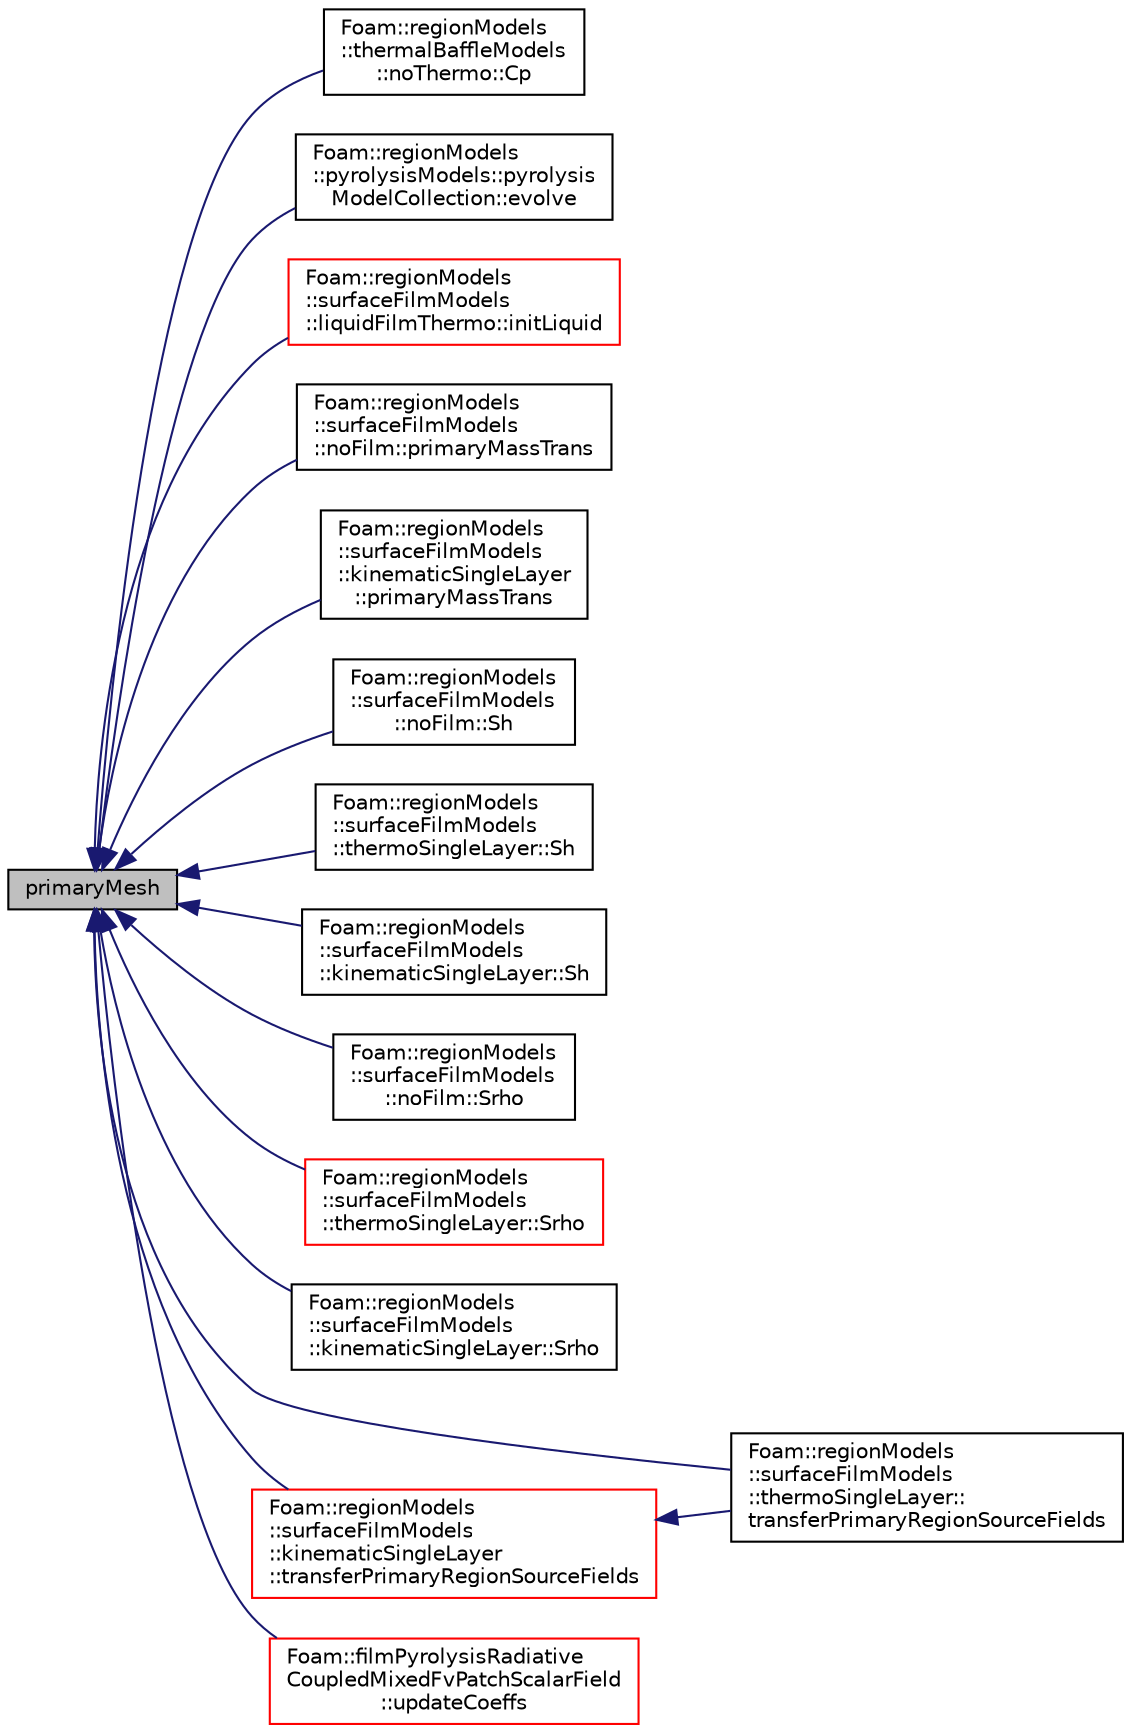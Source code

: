 digraph "primaryMesh"
{
  bgcolor="transparent";
  edge [fontname="Helvetica",fontsize="10",labelfontname="Helvetica",labelfontsize="10"];
  node [fontname="Helvetica",fontsize="10",shape=record];
  rankdir="LR";
  Node1 [label="primaryMesh",height=0.2,width=0.4,color="black", fillcolor="grey75", style="filled", fontcolor="black"];
  Node1 -> Node2 [dir="back",color="midnightblue",fontsize="10",style="solid",fontname="Helvetica"];
  Node2 [label="Foam::regionModels\l::thermalBaffleModels\l::noThermo::Cp",height=0.2,width=0.4,color="black",URL="$a01700.html#a64af6076b376461399d8dac9d9e3072c",tooltip="Return the film specific heat capacity [J/kg/K]. "];
  Node1 -> Node3 [dir="back",color="midnightblue",fontsize="10",style="solid",fontname="Helvetica"];
  Node3 [label="Foam::regionModels\l::pyrolysisModels::pyrolysis\lModelCollection::evolve",height=0.2,width=0.4,color="black",URL="$a02098.html#a9e3bb886209d951167cd385c1ffe0b00",tooltip="Evolve regions. "];
  Node1 -> Node4 [dir="back",color="midnightblue",fontsize="10",style="solid",fontname="Helvetica"];
  Node4 [label="Foam::regionModels\l::surfaceFilmModels\l::liquidFilmThermo::initLiquid",height=0.2,width=0.4,color="red",URL="$a01391.html#a5673e50c4f933c26fce60fdc3fb74323",tooltip="Initialise the liquid pointer. "];
  Node1 -> Node5 [dir="back",color="midnightblue",fontsize="10",style="solid",fontname="Helvetica"];
  Node5 [label="Foam::regionModels\l::surfaceFilmModels\l::noFilm::primaryMassTrans",height=0.2,width=0.4,color="black",URL="$a01646.html#adf0ca2b263241fbaad781ee8f429cb2c",tooltip="Return mass transfer source - Eulerian phase only. "];
  Node1 -> Node6 [dir="back",color="midnightblue",fontsize="10",style="solid",fontname="Helvetica"];
  Node6 [label="Foam::regionModels\l::surfaceFilmModels\l::kinematicSingleLayer\l::primaryMassTrans",height=0.2,width=0.4,color="black",URL="$a01266.html#adf0ca2b263241fbaad781ee8f429cb2c",tooltip="Return mass transfer source - Eulerian phase only. "];
  Node1 -> Node7 [dir="back",color="midnightblue",fontsize="10",style="solid",fontname="Helvetica"];
  Node7 [label="Foam::regionModels\l::surfaceFilmModels\l::noFilm::Sh",height=0.2,width=0.4,color="black",URL="$a01646.html#a425e4d0baae7f276c62bf285bbc8f1a8",tooltip="Return enthalpy source - Eulerian phase only. "];
  Node1 -> Node8 [dir="back",color="midnightblue",fontsize="10",style="solid",fontname="Helvetica"];
  Node8 [label="Foam::regionModels\l::surfaceFilmModels\l::thermoSingleLayer::Sh",height=0.2,width=0.4,color="black",URL="$a02689.html#a425e4d0baae7f276c62bf285bbc8f1a8",tooltip="Return enthalpy source - Eulerian phase only. "];
  Node1 -> Node9 [dir="back",color="midnightblue",fontsize="10",style="solid",fontname="Helvetica"];
  Node9 [label="Foam::regionModels\l::surfaceFilmModels\l::kinematicSingleLayer::Sh",height=0.2,width=0.4,color="black",URL="$a01266.html#a425e4d0baae7f276c62bf285bbc8f1a8",tooltip="Return enthalpy source - Eulerian phase only. "];
  Node1 -> Node10 [dir="back",color="midnightblue",fontsize="10",style="solid",fontname="Helvetica"];
  Node10 [label="Foam::regionModels\l::surfaceFilmModels\l::noFilm::Srho",height=0.2,width=0.4,color="black",URL="$a01646.html#a0d934b56b1d65fceffbe07a692719aa2",tooltip="Return total mass source - Eulerian phase only. "];
  Node1 -> Node11 [dir="back",color="midnightblue",fontsize="10",style="solid",fontname="Helvetica"];
  Node11 [label="Foam::regionModels\l::surfaceFilmModels\l::thermoSingleLayer::Srho",height=0.2,width=0.4,color="red",URL="$a02689.html#a0d934b56b1d65fceffbe07a692719aa2",tooltip="Return total mass source - Eulerian phase only. "];
  Node1 -> Node12 [dir="back",color="midnightblue",fontsize="10",style="solid",fontname="Helvetica"];
  Node12 [label="Foam::regionModels\l::surfaceFilmModels\l::kinematicSingleLayer::Srho",height=0.2,width=0.4,color="black",URL="$a01266.html#a0d934b56b1d65fceffbe07a692719aa2",tooltip="Return total mass source - Eulerian phase only. "];
  Node1 -> Node13 [dir="back",color="midnightblue",fontsize="10",style="solid",fontname="Helvetica"];
  Node13 [label="Foam::regionModels\l::surfaceFilmModels\l::thermoSingleLayer::\ltransferPrimaryRegionSourceFields",height=0.2,width=0.4,color="black",URL="$a02689.html#ad280476804f72e6d48d182e2d0814a46",tooltip="Transfer source fields from the primary region to the film region. "];
  Node1 -> Node14 [dir="back",color="midnightblue",fontsize="10",style="solid",fontname="Helvetica"];
  Node14 [label="Foam::regionModels\l::surfaceFilmModels\l::kinematicSingleLayer\l::transferPrimaryRegionSourceFields",height=0.2,width=0.4,color="red",URL="$a01266.html#ad280476804f72e6d48d182e2d0814a46",tooltip="Transfer source fields from the primary region to the film region. "];
  Node14 -> Node13 [dir="back",color="midnightblue",fontsize="10",style="solid",fontname="Helvetica"];
  Node1 -> Node15 [dir="back",color="midnightblue",fontsize="10",style="solid",fontname="Helvetica"];
  Node15 [label="Foam::filmPyrolysisRadiative\lCoupledMixedFvPatchScalarField\l::updateCoeffs",height=0.2,width=0.4,color="red",URL="$a00795.html#a7e24eafac629d3733181cd942d4c902f",tooltip="Update the coefficients associated with the patch field. "];
}
